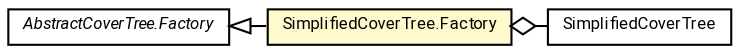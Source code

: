 #!/usr/local/bin/dot
#
# Class diagram 
# Generated by UMLGraph version R5_7_2-60-g0e99a6 (http://www.spinellis.gr/umlgraph/)
#

digraph G {
	graph [fontnames="svg"]
	edge [fontname="Roboto",fontsize=7,labelfontname="Roboto",labelfontsize=7,color="black"];
	node [fontname="Roboto",fontcolor="black",fontsize=8,shape=plaintext,margin=0,width=0,height=0];
	nodesep=0.15;
	ranksep=0.25;
	rankdir=LR;
	// de.lmu.ifi.dbs.elki.index.tree.metrical.covertree.SimplifiedCoverTree<O>
	c9529859 [label=<<table title="de.lmu.ifi.dbs.elki.index.tree.metrical.covertree.SimplifiedCoverTree" border="0" cellborder="1" cellspacing="0" cellpadding="2" href="SimplifiedCoverTree.html" target="_parent">
		<tr><td><table border="0" cellspacing="0" cellpadding="1">
		<tr><td align="center" balign="center"> <font face="Roboto">SimplifiedCoverTree</font> </td></tr>
		</table></td></tr>
		</table>>, URL="SimplifiedCoverTree.html"];
	// de.lmu.ifi.dbs.elki.index.tree.metrical.covertree.SimplifiedCoverTree.Factory<O>
	c9529863 [label=<<table title="de.lmu.ifi.dbs.elki.index.tree.metrical.covertree.SimplifiedCoverTree.Factory" border="0" cellborder="1" cellspacing="0" cellpadding="2" bgcolor="lemonChiffon" href="SimplifiedCoverTree.Factory.html" target="_parent">
		<tr><td><table border="0" cellspacing="0" cellpadding="1">
		<tr><td align="center" balign="center"> <font face="Roboto">SimplifiedCoverTree.Factory</font> </td></tr>
		</table></td></tr>
		</table>>, URL="SimplifiedCoverTree.Factory.html"];
	// de.lmu.ifi.dbs.elki.index.tree.metrical.covertree.AbstractCoverTree.Factory<O>
	c9529866 [label=<<table title="de.lmu.ifi.dbs.elki.index.tree.metrical.covertree.AbstractCoverTree.Factory" border="0" cellborder="1" cellspacing="0" cellpadding="2" href="AbstractCoverTree.Factory.html" target="_parent">
		<tr><td><table border="0" cellspacing="0" cellpadding="1">
		<tr><td align="center" balign="center"> <font face="Roboto"><i>AbstractCoverTree.Factory</i></font> </td></tr>
		</table></td></tr>
		</table>>, URL="AbstractCoverTree.Factory.html"];
	// de.lmu.ifi.dbs.elki.index.tree.metrical.covertree.SimplifiedCoverTree.Factory<O> extends de.lmu.ifi.dbs.elki.index.tree.metrical.covertree.AbstractCoverTree.Factory<O>
	c9529866 -> c9529863 [arrowtail=empty,dir=back,weight=10];
	// de.lmu.ifi.dbs.elki.index.tree.metrical.covertree.SimplifiedCoverTree.Factory<O> has de.lmu.ifi.dbs.elki.index.tree.metrical.covertree.SimplifiedCoverTree<O>
	c9529863 -> c9529859 [arrowhead=none,arrowtail=ediamond,dir=back,weight=4];
}

